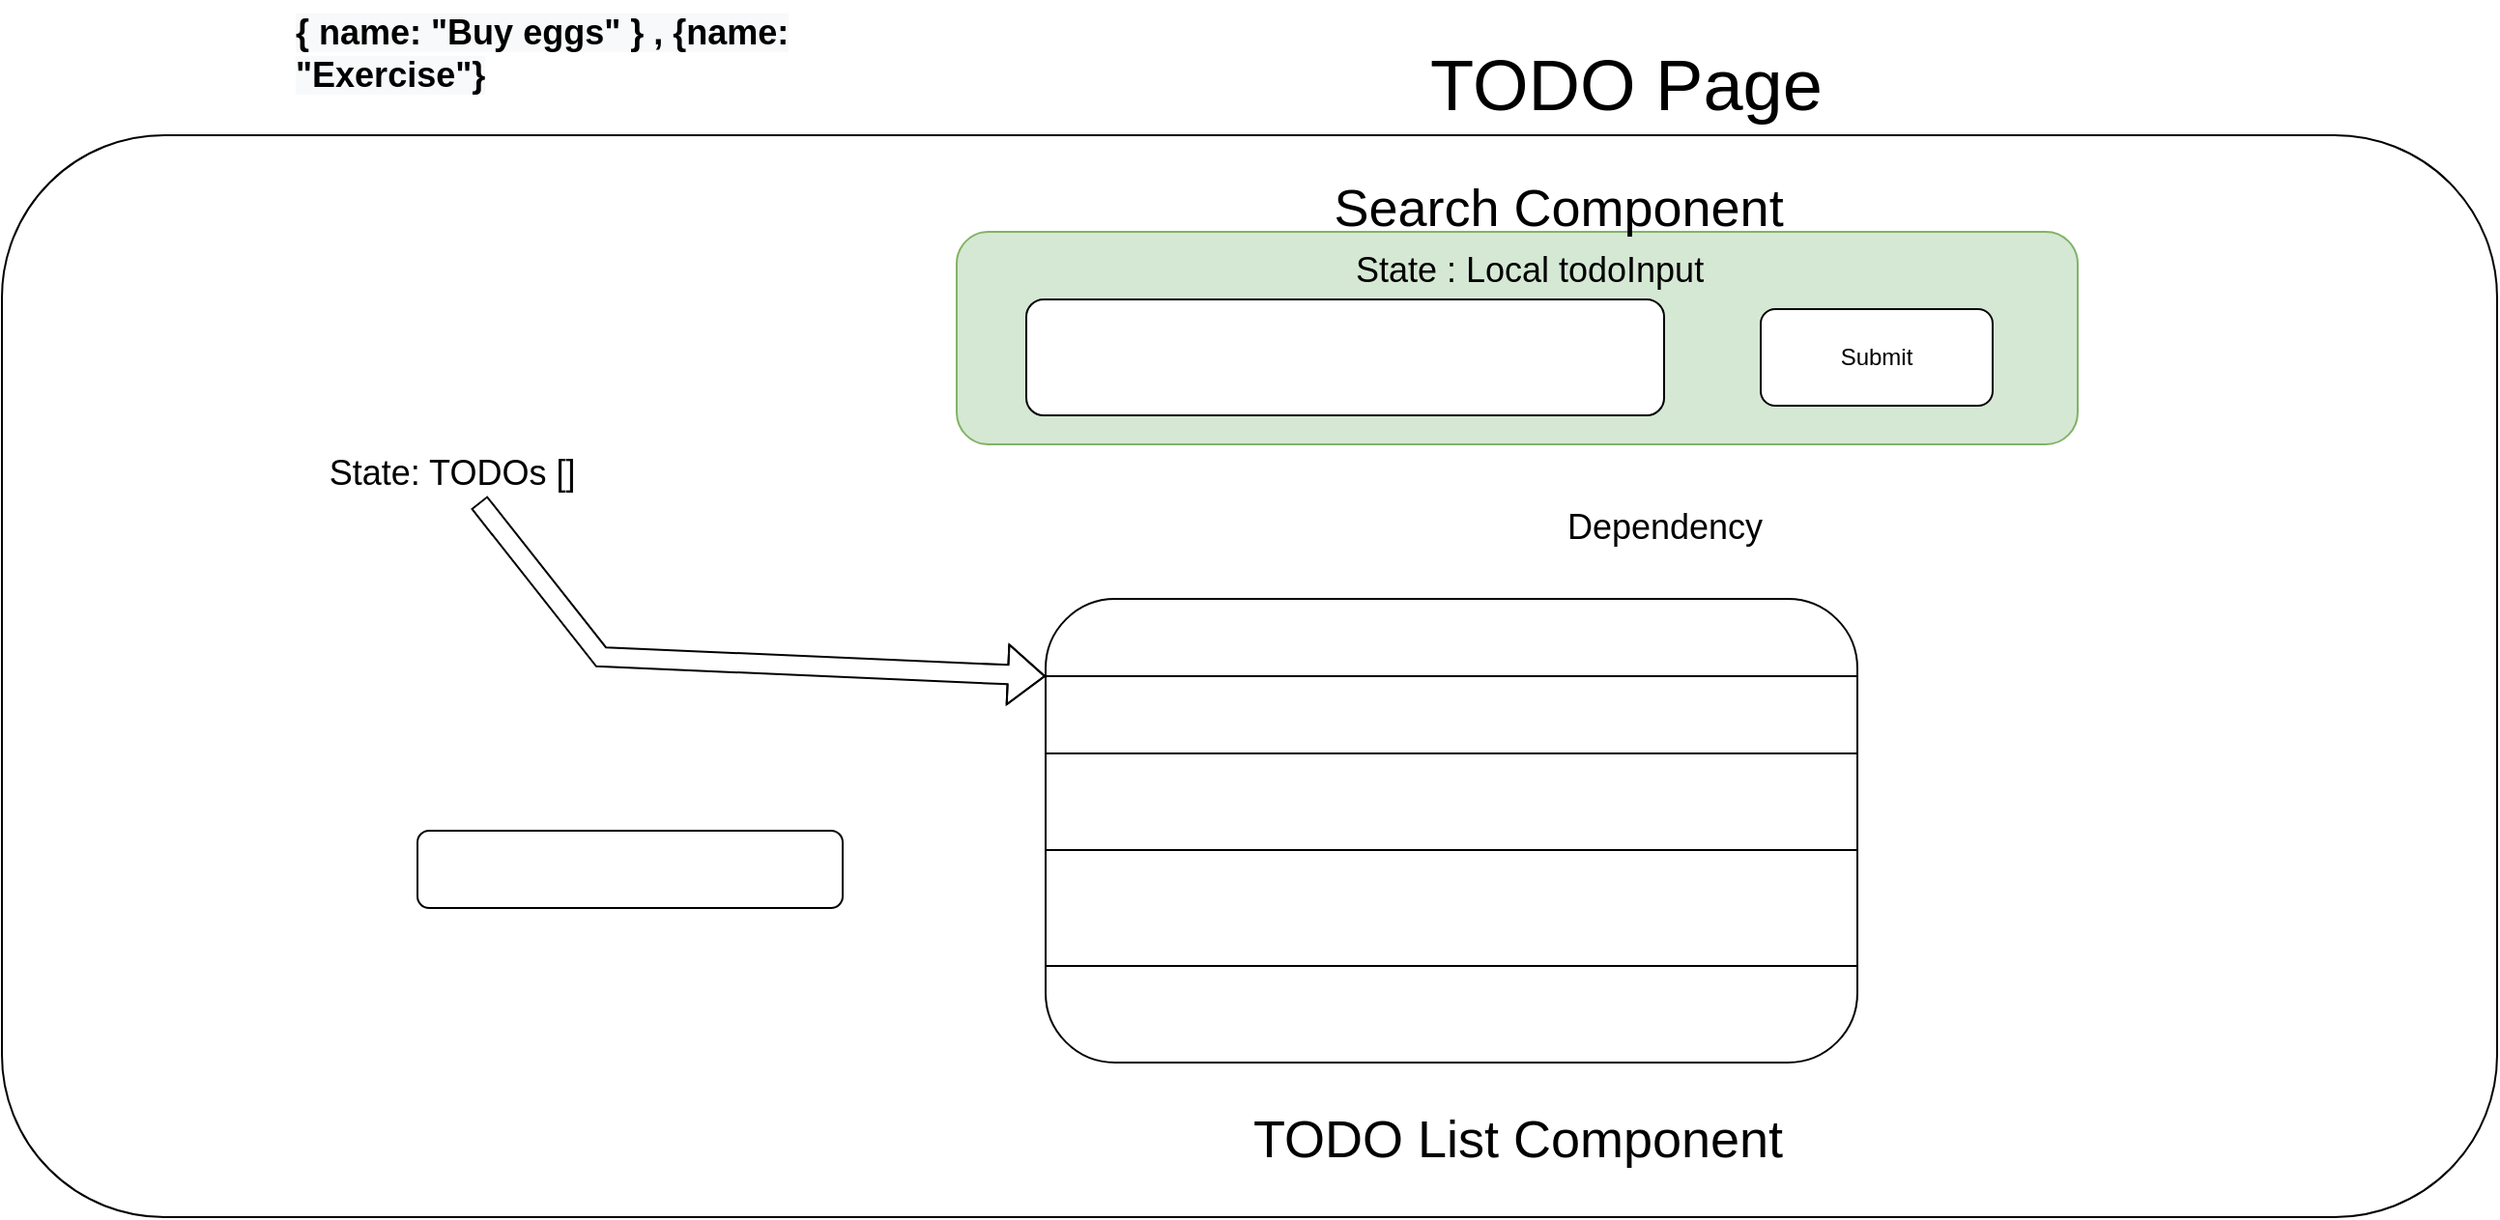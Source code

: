 <mxfile version="15.6.5" type="device"><diagram id="W3uWBxlgIvKI1hOm922H" name="Page-1"><mxGraphModel dx="2500" dy="934" grid="1" gridSize="10" guides="1" tooltips="1" connect="1" arrows="1" fold="1" page="1" pageScale="1" pageWidth="827" pageHeight="1169" math="0" shadow="0"><root><mxCell id="0"/><mxCell id="1" parent="0"/><mxCell id="LvNkyLtYwvoICKGiN1p0-1" value="" style="rounded=1;whiteSpace=wrap;html=1;fillColor=default;strokeColor=default;fontColor=default;" vertex="1" parent="1"><mxGeometry x="-370" y="80" width="1291" height="560" as="geometry"/></mxCell><mxCell id="LvNkyLtYwvoICKGiN1p0-3" value="" style="rounded=1;whiteSpace=wrap;html=1;fontColor=default;strokeColor=default;fillColor=default;" vertex="1" parent="1"><mxGeometry x="170" y="320" width="420" height="240" as="geometry"/></mxCell><mxCell id="LvNkyLtYwvoICKGiN1p0-15" value="" style="rounded=1;whiteSpace=wrap;html=1;strokeColor=#82b366;fillColor=#d5e8d4;fontColor=default;" vertex="1" parent="1"><mxGeometry x="124" y="130" width="580" height="110" as="geometry"/></mxCell><mxCell id="LvNkyLtYwvoICKGiN1p0-2" value="" style="rounded=1;whiteSpace=wrap;html=1;fillColor=default;strokeColor=default;fontColor=default;" vertex="1" parent="1"><mxGeometry x="160" y="165" width="330" height="60" as="geometry"/></mxCell><mxCell id="LvNkyLtYwvoICKGiN1p0-4" value="Submit" style="rounded=1;whiteSpace=wrap;html=1;fontColor=default;strokeColor=default;fillColor=default;" vertex="1" parent="1"><mxGeometry x="540" y="170" width="120" height="50" as="geometry"/></mxCell><mxCell id="LvNkyLtYwvoICKGiN1p0-16" value="&lt;font style=&quot;font-size: 37px&quot;&gt;TODO Page&lt;/font&gt;" style="text;html=1;align=center;verticalAlign=middle;resizable=0;points=[];autosize=1;strokeColor=none;fillColor=none;fontColor=default;" vertex="1" parent="1"><mxGeometry x="360" y="40" width="220" height="30" as="geometry"/></mxCell><mxCell id="LvNkyLtYwvoICKGiN1p0-17" value="&lt;font style=&quot;font-size: 27px&quot;&gt;Search Component&lt;/font&gt;" style="text;html=1;align=center;verticalAlign=middle;resizable=0;points=[];autosize=1;strokeColor=none;fillColor=none;fontSize=37;fontColor=default;" vertex="1" parent="1"><mxGeometry x="310" y="90" width="250" height="50" as="geometry"/></mxCell><mxCell id="LvNkyLtYwvoICKGiN1p0-19" value="" style="endArrow=none;html=1;rounded=0;labelBackgroundColor=default;fontSize=27;fontColor=default;strokeColor=default;" edge="1" parent="1"><mxGeometry width="50" height="50" relative="1" as="geometry"><mxPoint x="170" y="360" as="sourcePoint"/><mxPoint x="590" y="360" as="targetPoint"/></mxGeometry></mxCell><mxCell id="LvNkyLtYwvoICKGiN1p0-20" value="" style="endArrow=none;html=1;rounded=0;labelBackgroundColor=default;fontSize=27;fontColor=default;strokeColor=default;" edge="1" parent="1"><mxGeometry width="50" height="50" relative="1" as="geometry"><mxPoint x="170" y="400" as="sourcePoint"/><mxPoint x="590" y="400" as="targetPoint"/></mxGeometry></mxCell><mxCell id="LvNkyLtYwvoICKGiN1p0-21" value="" style="endArrow=none;html=1;rounded=0;labelBackgroundColor=default;fontSize=27;fontColor=default;strokeColor=default;" edge="1" parent="1"><mxGeometry width="50" height="50" relative="1" as="geometry"><mxPoint x="170" y="450" as="sourcePoint"/><mxPoint x="590" y="450" as="targetPoint"/></mxGeometry></mxCell><mxCell id="LvNkyLtYwvoICKGiN1p0-22" value="" style="endArrow=none;html=1;rounded=0;labelBackgroundColor=default;fontSize=27;fontColor=default;strokeColor=default;" edge="1" parent="1"><mxGeometry width="50" height="50" relative="1" as="geometry"><mxPoint x="170" y="510" as="sourcePoint"/><mxPoint x="590" y="510" as="targetPoint"/></mxGeometry></mxCell><mxCell id="LvNkyLtYwvoICKGiN1p0-25" value="TODO List Component&lt;br&gt;" style="text;html=1;align=center;verticalAlign=middle;resizable=0;points=[];autosize=1;strokeColor=none;fillColor=none;fontSize=27;fontColor=default;" vertex="1" parent="1"><mxGeometry x="269" y="580" width="290" height="40" as="geometry"/></mxCell><mxCell id="LvNkyLtYwvoICKGiN1p0-29" value="" style="shape=flexArrow;endArrow=classic;html=1;rounded=0;labelBackgroundColor=default;fontSize=27;fontColor=default;strokeColor=default;" edge="1" parent="1" source="LvNkyLtYwvoICKGiN1p0-31"><mxGeometry width="50" height="50" relative="1" as="geometry"><mxPoint x="110" y="370" as="sourcePoint"/><mxPoint x="170" y="360" as="targetPoint"/><Array as="points"><mxPoint x="-60" y="350"/></Array></mxGeometry></mxCell><mxCell id="LvNkyLtYwvoICKGiN1p0-30" value="&lt;font style=&quot;font-size: 18px&quot;&gt;Dependency&lt;/font&gt;" style="text;html=1;align=center;verticalAlign=middle;resizable=0;points=[];autosize=1;strokeColor=none;fillColor=none;fontSize=27;fontColor=default;" vertex="1" parent="1"><mxGeometry x="430" y="260" width="120" height="40" as="geometry"/></mxCell><mxCell id="LvNkyLtYwvoICKGiN1p0-31" value="State: TODOs []&amp;nbsp;" style="text;html=1;align=center;verticalAlign=middle;resizable=0;points=[];autosize=1;strokeColor=none;fillColor=none;fontSize=18;fontColor=default;" vertex="1" parent="1"><mxGeometry x="-210" y="240" width="150" height="30" as="geometry"/></mxCell><mxCell id="LvNkyLtYwvoICKGiN1p0-32" value="&lt;span style=&quot;font-family: helvetica; font-size: 18px; font-style: normal; letter-spacing: normal; text-align: center; text-indent: 0px; text-transform: none; word-spacing: 0px; background-color: rgb(248, 249, 250); display: inline; float: none;&quot;&gt;{ name: &quot;Buy eggs&quot; } , {name: &quot;Exercise&quot;}&lt;/span&gt;" style="text;whiteSpace=wrap;html=1;fontSize=18;fontColor=default;fontStyle=1" vertex="1" parent="1"><mxGeometry x="-220" y="10" width="350" height="40" as="geometry"/></mxCell><mxCell id="LvNkyLtYwvoICKGiN1p0-33" value="State : Local todoInput" style="text;html=1;align=center;verticalAlign=middle;resizable=0;points=[];autosize=1;strokeColor=none;fillColor=none;fontSize=18;fontColor=default;" vertex="1" parent="1"><mxGeometry x="320" y="135" width="200" height="30" as="geometry"/></mxCell><mxCell id="LvNkyLtYwvoICKGiN1p0-36" value="" style="rounded=1;whiteSpace=wrap;html=1;fontSize=18;fontColor=default;strokeColor=default;fillColor=default;" vertex="1" parent="1"><mxGeometry x="-155" y="440" width="220" height="40" as="geometry"/></mxCell></root></mxGraphModel></diagram></mxfile>